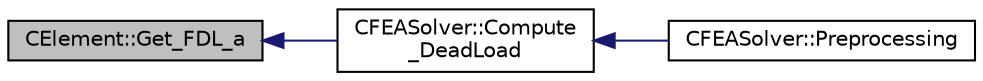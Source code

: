 digraph "CElement::Get_FDL_a"
{
  edge [fontname="Helvetica",fontsize="10",labelfontname="Helvetica",labelfontsize="10"];
  node [fontname="Helvetica",fontsize="10",shape=record];
  rankdir="LR";
  Node122 [label="CElement::Get_FDL_a",height=0.2,width=0.4,color="black", fillcolor="grey75", style="filled", fontcolor="black"];
  Node122 -> Node123 [dir="back",color="midnightblue",fontsize="10",style="solid",fontname="Helvetica"];
  Node123 [label="CFEASolver::Compute\l_DeadLoad",height=0.2,width=0.4,color="black", fillcolor="white", style="filled",URL="$class_c_f_e_a_solver.html#aa986b9f606a3f2b327af7d273c1bc6f3",tooltip="Compute the dead loads. "];
  Node123 -> Node124 [dir="back",color="midnightblue",fontsize="10",style="solid",fontname="Helvetica"];
  Node124 [label="CFEASolver::Preprocessing",height=0.2,width=0.4,color="black", fillcolor="white", style="filled",URL="$class_c_f_e_a_solver.html#a2171424e52ccd32f17bcbd4972b1fe15",tooltip="Set residuals to zero. "];
}
